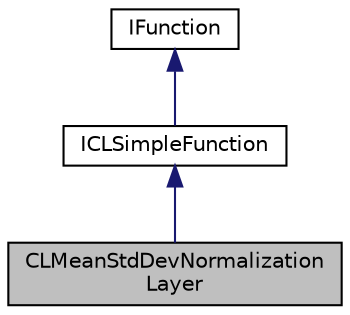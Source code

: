 digraph "CLMeanStdDevNormalizationLayer"
{
 // LATEX_PDF_SIZE
  edge [fontname="Helvetica",fontsize="10",labelfontname="Helvetica",labelfontsize="10"];
  node [fontname="Helvetica",fontsize="10",shape=record];
  Node1 [label="CLMeanStdDevNormalization\lLayer",height=0.2,width=0.4,color="black", fillcolor="grey75", style="filled", fontcolor="black",tooltip="Basic function to execute mean and standard deviation normalization by calling CLMeanStdDevNormalizat..."];
  Node2 -> Node1 [dir="back",color="midnightblue",fontsize="10",style="solid",fontname="Helvetica"];
  Node2 [label="ICLSimpleFunction",height=0.2,width=0.4,color="black", fillcolor="white", style="filled",URL="$classarm__compute_1_1_i_c_l_simple_function.xhtml",tooltip="Basic interface for functions which have a single OpenCL kernel."];
  Node3 -> Node2 [dir="back",color="midnightblue",fontsize="10",style="solid",fontname="Helvetica"];
  Node3 [label="IFunction",height=0.2,width=0.4,color="black", fillcolor="white", style="filled",URL="$classarm__compute_1_1_i_function.xhtml",tooltip="Base class for all functions."];
}
